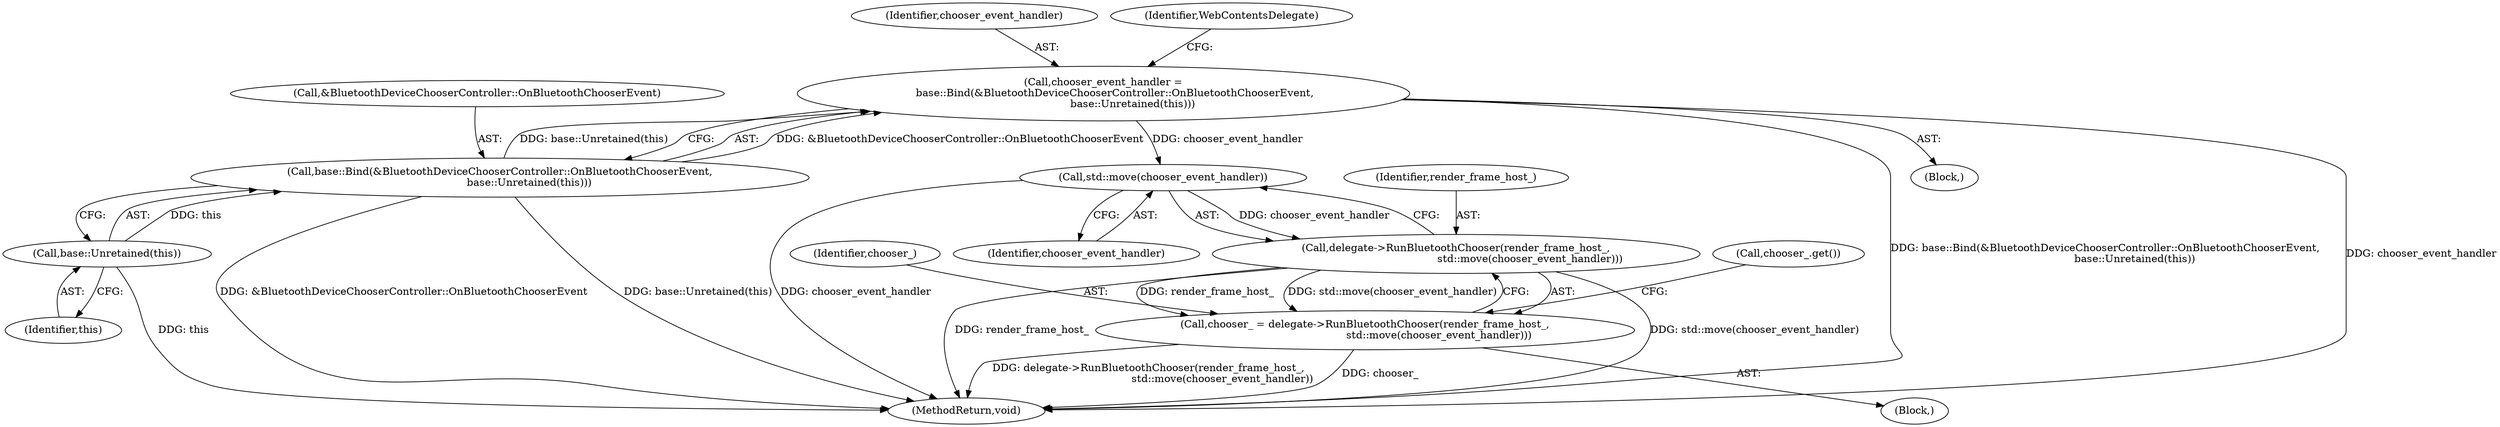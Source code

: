 digraph "0_Chrome_62154472bd2c43e1790dd1bd8a527c1db9118d88@API" {
"1000215" [label="(Call,std::move(chooser_event_handler))"];
"1000197" [label="(Call,chooser_event_handler =\n       base::Bind(&BluetoothDeviceChooserController::OnBluetoothChooserEvent,\n                  base::Unretained(this)))"];
"1000199" [label="(Call,base::Bind(&BluetoothDeviceChooserController::OnBluetoothChooserEvent,\n                  base::Unretained(this)))"];
"1000202" [label="(Call,base::Unretained(this))"];
"1000213" [label="(Call,delegate->RunBluetoothChooser(render_frame_host_,\n                                             std::move(chooser_event_handler)))"];
"1000211" [label="(Call,chooser_ = delegate->RunBluetoothChooser(render_frame_host_,\n                                             std::move(chooser_event_handler)))"];
"1000215" [label="(Call,std::move(chooser_event_handler))"];
"1000212" [label="(Identifier,chooser_)"];
"1000219" [label="(Call,chooser_.get())"];
"1000214" [label="(Identifier,render_frame_host_)"];
"1000216" [label="(Identifier,chooser_event_handler)"];
"1000199" [label="(Call,base::Bind(&BluetoothDeviceChooserController::OnBluetoothChooserEvent,\n                  base::Unretained(this)))"];
"1000198" [label="(Identifier,chooser_event_handler)"];
"1000200" [label="(Call,&BluetoothDeviceChooserController::OnBluetoothChooserEvent)"];
"1000197" [label="(Call,chooser_event_handler =\n       base::Bind(&BluetoothDeviceChooserController::OnBluetoothChooserEvent,\n                  base::Unretained(this)))"];
"1000213" [label="(Call,delegate->RunBluetoothChooser(render_frame_host_,\n                                             std::move(chooser_event_handler)))"];
"1000105" [label="(Block,)"];
"1000210" [label="(Block,)"];
"1000207" [label="(Identifier,WebContentsDelegate)"];
"1000203" [label="(Identifier,this)"];
"1000202" [label="(Call,base::Unretained(this))"];
"1000251" [label="(MethodReturn,void)"];
"1000211" [label="(Call,chooser_ = delegate->RunBluetoothChooser(render_frame_host_,\n                                             std::move(chooser_event_handler)))"];
"1000215" -> "1000213"  [label="AST: "];
"1000215" -> "1000216"  [label="CFG: "];
"1000216" -> "1000215"  [label="AST: "];
"1000213" -> "1000215"  [label="CFG: "];
"1000215" -> "1000251"  [label="DDG: chooser_event_handler"];
"1000215" -> "1000213"  [label="DDG: chooser_event_handler"];
"1000197" -> "1000215"  [label="DDG: chooser_event_handler"];
"1000197" -> "1000105"  [label="AST: "];
"1000197" -> "1000199"  [label="CFG: "];
"1000198" -> "1000197"  [label="AST: "];
"1000199" -> "1000197"  [label="AST: "];
"1000207" -> "1000197"  [label="CFG: "];
"1000197" -> "1000251"  [label="DDG: base::Bind(&BluetoothDeviceChooserController::OnBluetoothChooserEvent,\n                  base::Unretained(this))"];
"1000197" -> "1000251"  [label="DDG: chooser_event_handler"];
"1000199" -> "1000197"  [label="DDG: &BluetoothDeviceChooserController::OnBluetoothChooserEvent"];
"1000199" -> "1000197"  [label="DDG: base::Unretained(this)"];
"1000199" -> "1000202"  [label="CFG: "];
"1000200" -> "1000199"  [label="AST: "];
"1000202" -> "1000199"  [label="AST: "];
"1000199" -> "1000251"  [label="DDG: &BluetoothDeviceChooserController::OnBluetoothChooserEvent"];
"1000199" -> "1000251"  [label="DDG: base::Unretained(this)"];
"1000202" -> "1000199"  [label="DDG: this"];
"1000202" -> "1000203"  [label="CFG: "];
"1000203" -> "1000202"  [label="AST: "];
"1000202" -> "1000251"  [label="DDG: this"];
"1000213" -> "1000211"  [label="AST: "];
"1000214" -> "1000213"  [label="AST: "];
"1000211" -> "1000213"  [label="CFG: "];
"1000213" -> "1000251"  [label="DDG: render_frame_host_"];
"1000213" -> "1000251"  [label="DDG: std::move(chooser_event_handler)"];
"1000213" -> "1000211"  [label="DDG: render_frame_host_"];
"1000213" -> "1000211"  [label="DDG: std::move(chooser_event_handler)"];
"1000211" -> "1000210"  [label="AST: "];
"1000212" -> "1000211"  [label="AST: "];
"1000219" -> "1000211"  [label="CFG: "];
"1000211" -> "1000251"  [label="DDG: chooser_"];
"1000211" -> "1000251"  [label="DDG: delegate->RunBluetoothChooser(render_frame_host_,\n                                             std::move(chooser_event_handler))"];
}
